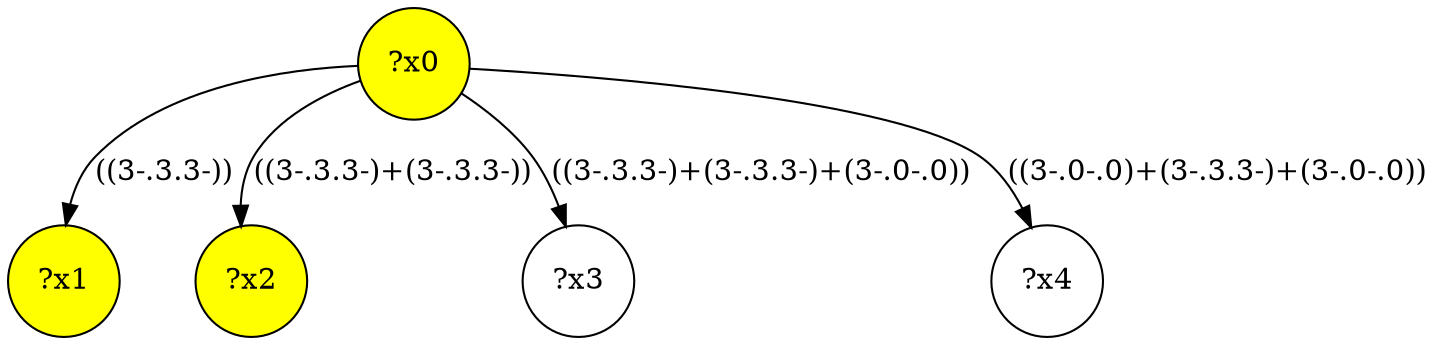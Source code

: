 digraph g {
	x1 [fillcolor="yellow", style="filled," shape=circle, label="?x1"];
	x2 [fillcolor="yellow", style="filled," shape=circle, label="?x2"];
	x0 [fillcolor="yellow", style="filled," shape=circle, label="?x0"];
	x0 -> x1 [label="((3-.3.3-))"];
	x0 -> x2 [label="((3-.3.3-)+(3-.3.3-))"];
	x3 [shape=circle, label="?x3"];
	x0 -> x3 [label="((3-.3.3-)+(3-.3.3-)+(3-.0-.0))"];
	x4 [shape=circle, label="?x4"];
	x0 -> x4 [label="((3-.0-.0)+(3-.3.3-)+(3-.0-.0))"];
}
